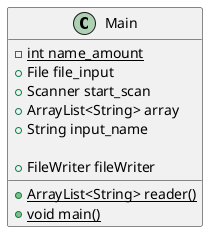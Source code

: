 @startuml
'https://plantuml.com/class-diagram

class Main

class Main {
    {static} -int name_amount
    +File file_input
    +Scanner start_scan
    +ArrayList<String> array
    +String input_name

    +FileWriter fileWriter
    {static} +ArrayList<String> reader()
    {static} +void main()
}

@enduml